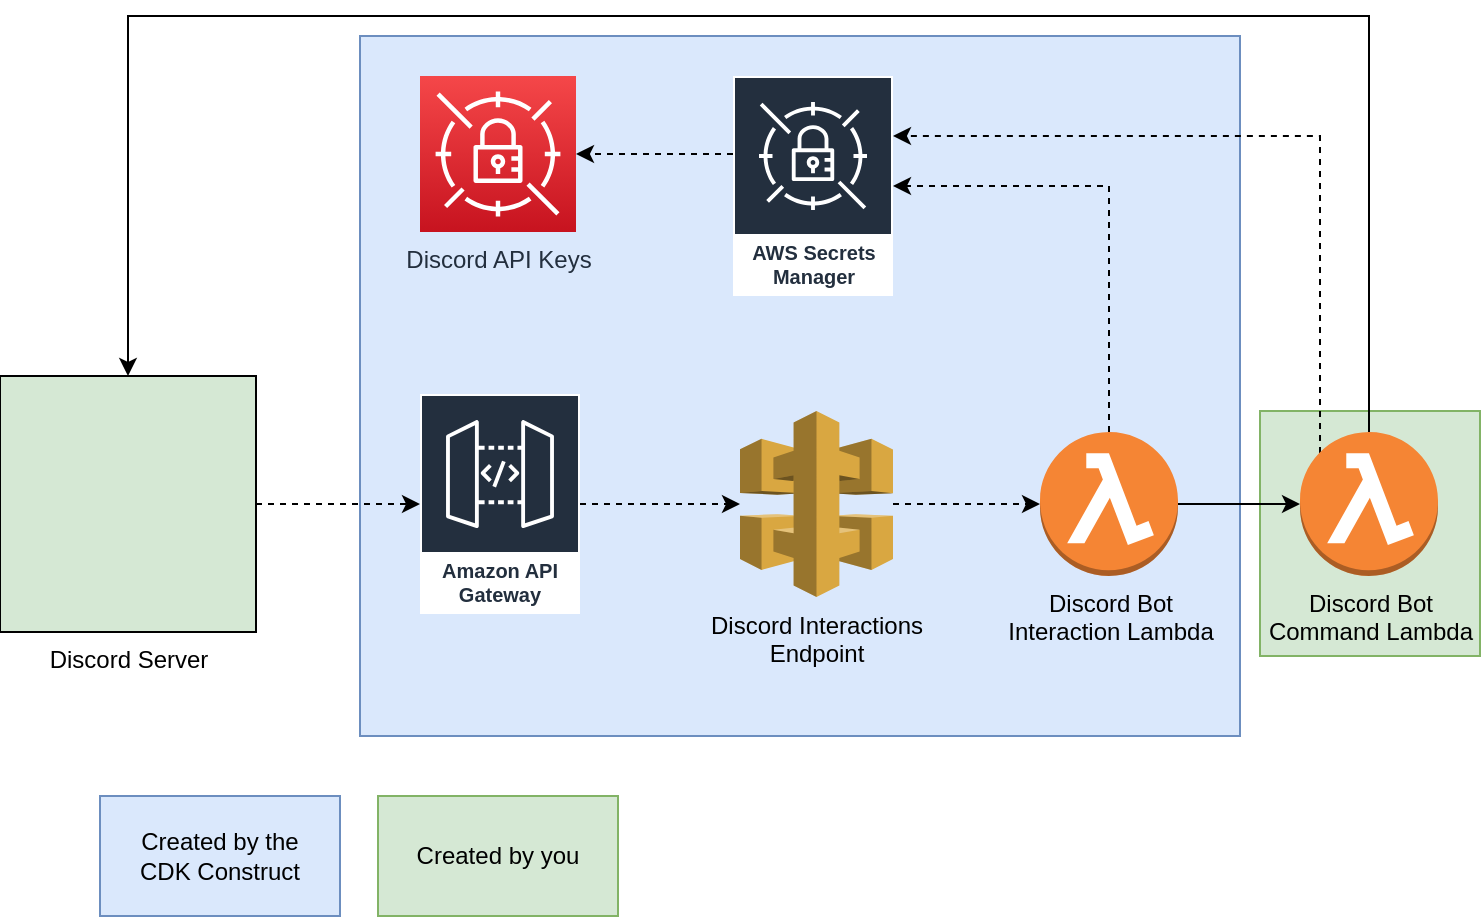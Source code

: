<mxfile version="14.5.0" type="device"><diagram id="cMvB1l6Qmg_aLXgLtujK" name="Page-1"><mxGraphModel dx="2062" dy="1155" grid="1" gridSize="10" guides="1" tooltips="1" connect="1" arrows="1" fold="1" page="1" pageScale="1" pageWidth="850" pageHeight="1100" math="0" shadow="0"><root><mxCell id="0"/><mxCell id="1" parent="0"/><mxCell id="cwzz4EJ0-fSIUXrVBumt-2" value="" style="rounded=0;whiteSpace=wrap;html=1;fillColor=#d5e8d4;strokeColor=#82b366;" vertex="1" parent="1"><mxGeometry x="670" y="307.5" width="110" height="122.5" as="geometry"/></mxCell><mxCell id="cwzz4EJ0-fSIUXrVBumt-1" value="" style="rounded=0;whiteSpace=wrap;html=1;fillColor=#dae8fc;strokeColor=#6c8ebf;" vertex="1" parent="1"><mxGeometry x="220" y="120" width="440" height="350" as="geometry"/></mxCell><mxCell id="kQ2zBQUcEEE1i-fjK0S4-3" style="edgeStyle=orthogonalEdgeStyle;rounded=0;orthogonalLoop=1;jettySize=auto;html=1;dashed=1;" parent="1" source="kQ2zBQUcEEE1i-fjK0S4-1" target="kQ2zBQUcEEE1i-fjK0S4-2" edge="1"><mxGeometry relative="1" as="geometry"/></mxCell><mxCell id="kQ2zBQUcEEE1i-fjK0S4-1" value="Discord Server" style="shape=image;html=1;verticalAlign=top;verticalLabelPosition=bottom;labelBackgroundColor=#ffffff;imageAspect=0;aspect=fixed;image=https://cdn4.iconfinder.com/data/icons/logos-and-brands/512/91_Discord_logo_logos-128.png;imageBorder=#000000;imageBackground=#D5E8D4;" parent="1" vertex="1"><mxGeometry x="40" y="290" width="128" height="128" as="geometry"/></mxCell><mxCell id="kQ2zBQUcEEE1i-fjK0S4-5" style="edgeStyle=orthogonalEdgeStyle;rounded=0;orthogonalLoop=1;jettySize=auto;html=1;dashed=1;" parent="1" source="kQ2zBQUcEEE1i-fjK0S4-2" target="kQ2zBQUcEEE1i-fjK0S4-4" edge="1"><mxGeometry relative="1" as="geometry"/></mxCell><mxCell id="kQ2zBQUcEEE1i-fjK0S4-2" value="Amazon API Gateway" style="outlineConnect=0;fontColor=#232F3E;gradientColor=none;strokeColor=#ffffff;fillColor=#232F3E;dashed=0;verticalLabelPosition=middle;verticalAlign=bottom;align=center;html=1;whiteSpace=wrap;fontSize=10;fontStyle=1;spacing=3;shape=mxgraph.aws4.productIcon;prIcon=mxgraph.aws4.api_gateway;" parent="1" vertex="1"><mxGeometry x="250" y="299" width="80" height="110" as="geometry"/></mxCell><mxCell id="kQ2zBQUcEEE1i-fjK0S4-7" style="edgeStyle=orthogonalEdgeStyle;rounded=0;orthogonalLoop=1;jettySize=auto;html=1;dashed=1;" parent="1" source="kQ2zBQUcEEE1i-fjK0S4-4" target="kQ2zBQUcEEE1i-fjK0S4-6" edge="1"><mxGeometry relative="1" as="geometry"/></mxCell><mxCell id="kQ2zBQUcEEE1i-fjK0S4-4" value="Discord Interactions&lt;br&gt;Endpoint" style="outlineConnect=0;dashed=0;verticalLabelPosition=bottom;verticalAlign=top;align=center;html=1;shape=mxgraph.aws3.api_gateway;fillColor=#D9A741;gradientColor=none;" parent="1" vertex="1"><mxGeometry x="410" y="307.5" width="76.5" height="93" as="geometry"/></mxCell><mxCell id="kQ2zBQUcEEE1i-fjK0S4-9" style="edgeStyle=orthogonalEdgeStyle;rounded=0;orthogonalLoop=1;jettySize=auto;html=1;" parent="1" source="kQ2zBQUcEEE1i-fjK0S4-6" target="kQ2zBQUcEEE1i-fjK0S4-8" edge="1"><mxGeometry relative="1" as="geometry"/></mxCell><mxCell id="kQ2zBQUcEEE1i-fjK0S4-12" style="edgeStyle=orthogonalEdgeStyle;rounded=0;orthogonalLoop=1;jettySize=auto;html=1;dashed=1;" parent="1" source="kQ2zBQUcEEE1i-fjK0S4-6" target="kQ2zBQUcEEE1i-fjK0S4-11" edge="1"><mxGeometry relative="1" as="geometry"><Array as="points"><mxPoint x="595" y="195"/></Array></mxGeometry></mxCell><mxCell id="kQ2zBQUcEEE1i-fjK0S4-6" value="Discord Bot&lt;br&gt;Interaction Lambda" style="outlineConnect=0;dashed=0;verticalLabelPosition=bottom;verticalAlign=top;align=center;html=1;shape=mxgraph.aws3.lambda_function;fillColor=#F58534;gradientColor=none;" parent="1" vertex="1"><mxGeometry x="560" y="318" width="69" height="72" as="geometry"/></mxCell><mxCell id="kQ2zBQUcEEE1i-fjK0S4-10" style="edgeStyle=orthogonalEdgeStyle;rounded=0;orthogonalLoop=1;jettySize=auto;html=1;entryX=0.5;entryY=0;entryDx=0;entryDy=0;" parent="1" source="kQ2zBQUcEEE1i-fjK0S4-8" target="kQ2zBQUcEEE1i-fjK0S4-1" edge="1"><mxGeometry relative="1" as="geometry"><Array as="points"><mxPoint x="725" y="110"/><mxPoint x="104" y="110"/></Array></mxGeometry></mxCell><mxCell id="kQ2zBQUcEEE1i-fjK0S4-13" style="edgeStyle=orthogonalEdgeStyle;rounded=0;orthogonalLoop=1;jettySize=auto;html=1;exitX=0.145;exitY=0.145;exitDx=0;exitDy=0;exitPerimeter=0;dashed=1;" parent="1" source="kQ2zBQUcEEE1i-fjK0S4-8" target="kQ2zBQUcEEE1i-fjK0S4-11" edge="1"><mxGeometry relative="1" as="geometry"><Array as="points"><mxPoint x="700" y="170"/></Array></mxGeometry></mxCell><mxCell id="kQ2zBQUcEEE1i-fjK0S4-8" value="Discord Bot&lt;br&gt;Command Lambda" style="outlineConnect=0;dashed=0;verticalLabelPosition=bottom;verticalAlign=top;align=center;html=1;shape=mxgraph.aws3.lambda_function;fillColor=#F58534;gradientColor=none;" parent="1" vertex="1"><mxGeometry x="690" y="318" width="69" height="72" as="geometry"/></mxCell><mxCell id="kQ2zBQUcEEE1i-fjK0S4-15" style="edgeStyle=orthogonalEdgeStyle;rounded=0;orthogonalLoop=1;jettySize=auto;html=1;dashed=1;" parent="1" source="kQ2zBQUcEEE1i-fjK0S4-11" target="kQ2zBQUcEEE1i-fjK0S4-14" edge="1"><mxGeometry relative="1" as="geometry"><Array as="points"><mxPoint x="370" y="179"/><mxPoint x="370" y="179"/></Array></mxGeometry></mxCell><mxCell id="kQ2zBQUcEEE1i-fjK0S4-11" value="AWS Secrets Manager" style="outlineConnect=0;fontColor=#232F3E;gradientColor=none;strokeColor=#ffffff;fillColor=#232F3E;dashed=0;verticalLabelPosition=middle;verticalAlign=bottom;align=center;html=1;whiteSpace=wrap;fontSize=10;fontStyle=1;spacing=3;shape=mxgraph.aws4.productIcon;prIcon=mxgraph.aws4.secrets_manager;" parent="1" vertex="1"><mxGeometry x="406.5" y="140" width="80" height="110" as="geometry"/></mxCell><mxCell id="kQ2zBQUcEEE1i-fjK0S4-14" value="Discord API Keys" style="points=[[0,0,0],[0.25,0,0],[0.5,0,0],[0.75,0,0],[1,0,0],[0,1,0],[0.25,1,0],[0.5,1,0],[0.75,1,0],[1,1,0],[0,0.25,0],[0,0.5,0],[0,0.75,0],[1,0.25,0],[1,0.5,0],[1,0.75,0]];outlineConnect=0;fontColor=#232F3E;gradientColor=#F54749;gradientDirection=north;fillColor=#C7131F;strokeColor=#ffffff;dashed=0;verticalLabelPosition=bottom;verticalAlign=top;align=center;html=1;fontSize=12;fontStyle=0;aspect=fixed;shape=mxgraph.aws4.resourceIcon;resIcon=mxgraph.aws4.secrets_manager;" parent="1" vertex="1"><mxGeometry x="250" y="140" width="78" height="78" as="geometry"/></mxCell><mxCell id="cwzz4EJ0-fSIUXrVBumt-3" value="Created by the&lt;br&gt;CDK Construct" style="rounded=0;whiteSpace=wrap;html=1;fillColor=#dae8fc;strokeColor=#6c8ebf;" vertex="1" parent="1"><mxGeometry x="90" y="500" width="120" height="60" as="geometry"/></mxCell><mxCell id="cwzz4EJ0-fSIUXrVBumt-4" value="Created by you" style="rounded=0;whiteSpace=wrap;html=1;fillColor=#d5e8d4;strokeColor=#82b366;" vertex="1" parent="1"><mxGeometry x="229" y="500" width="120" height="60" as="geometry"/></mxCell></root></mxGraphModel></diagram></mxfile>